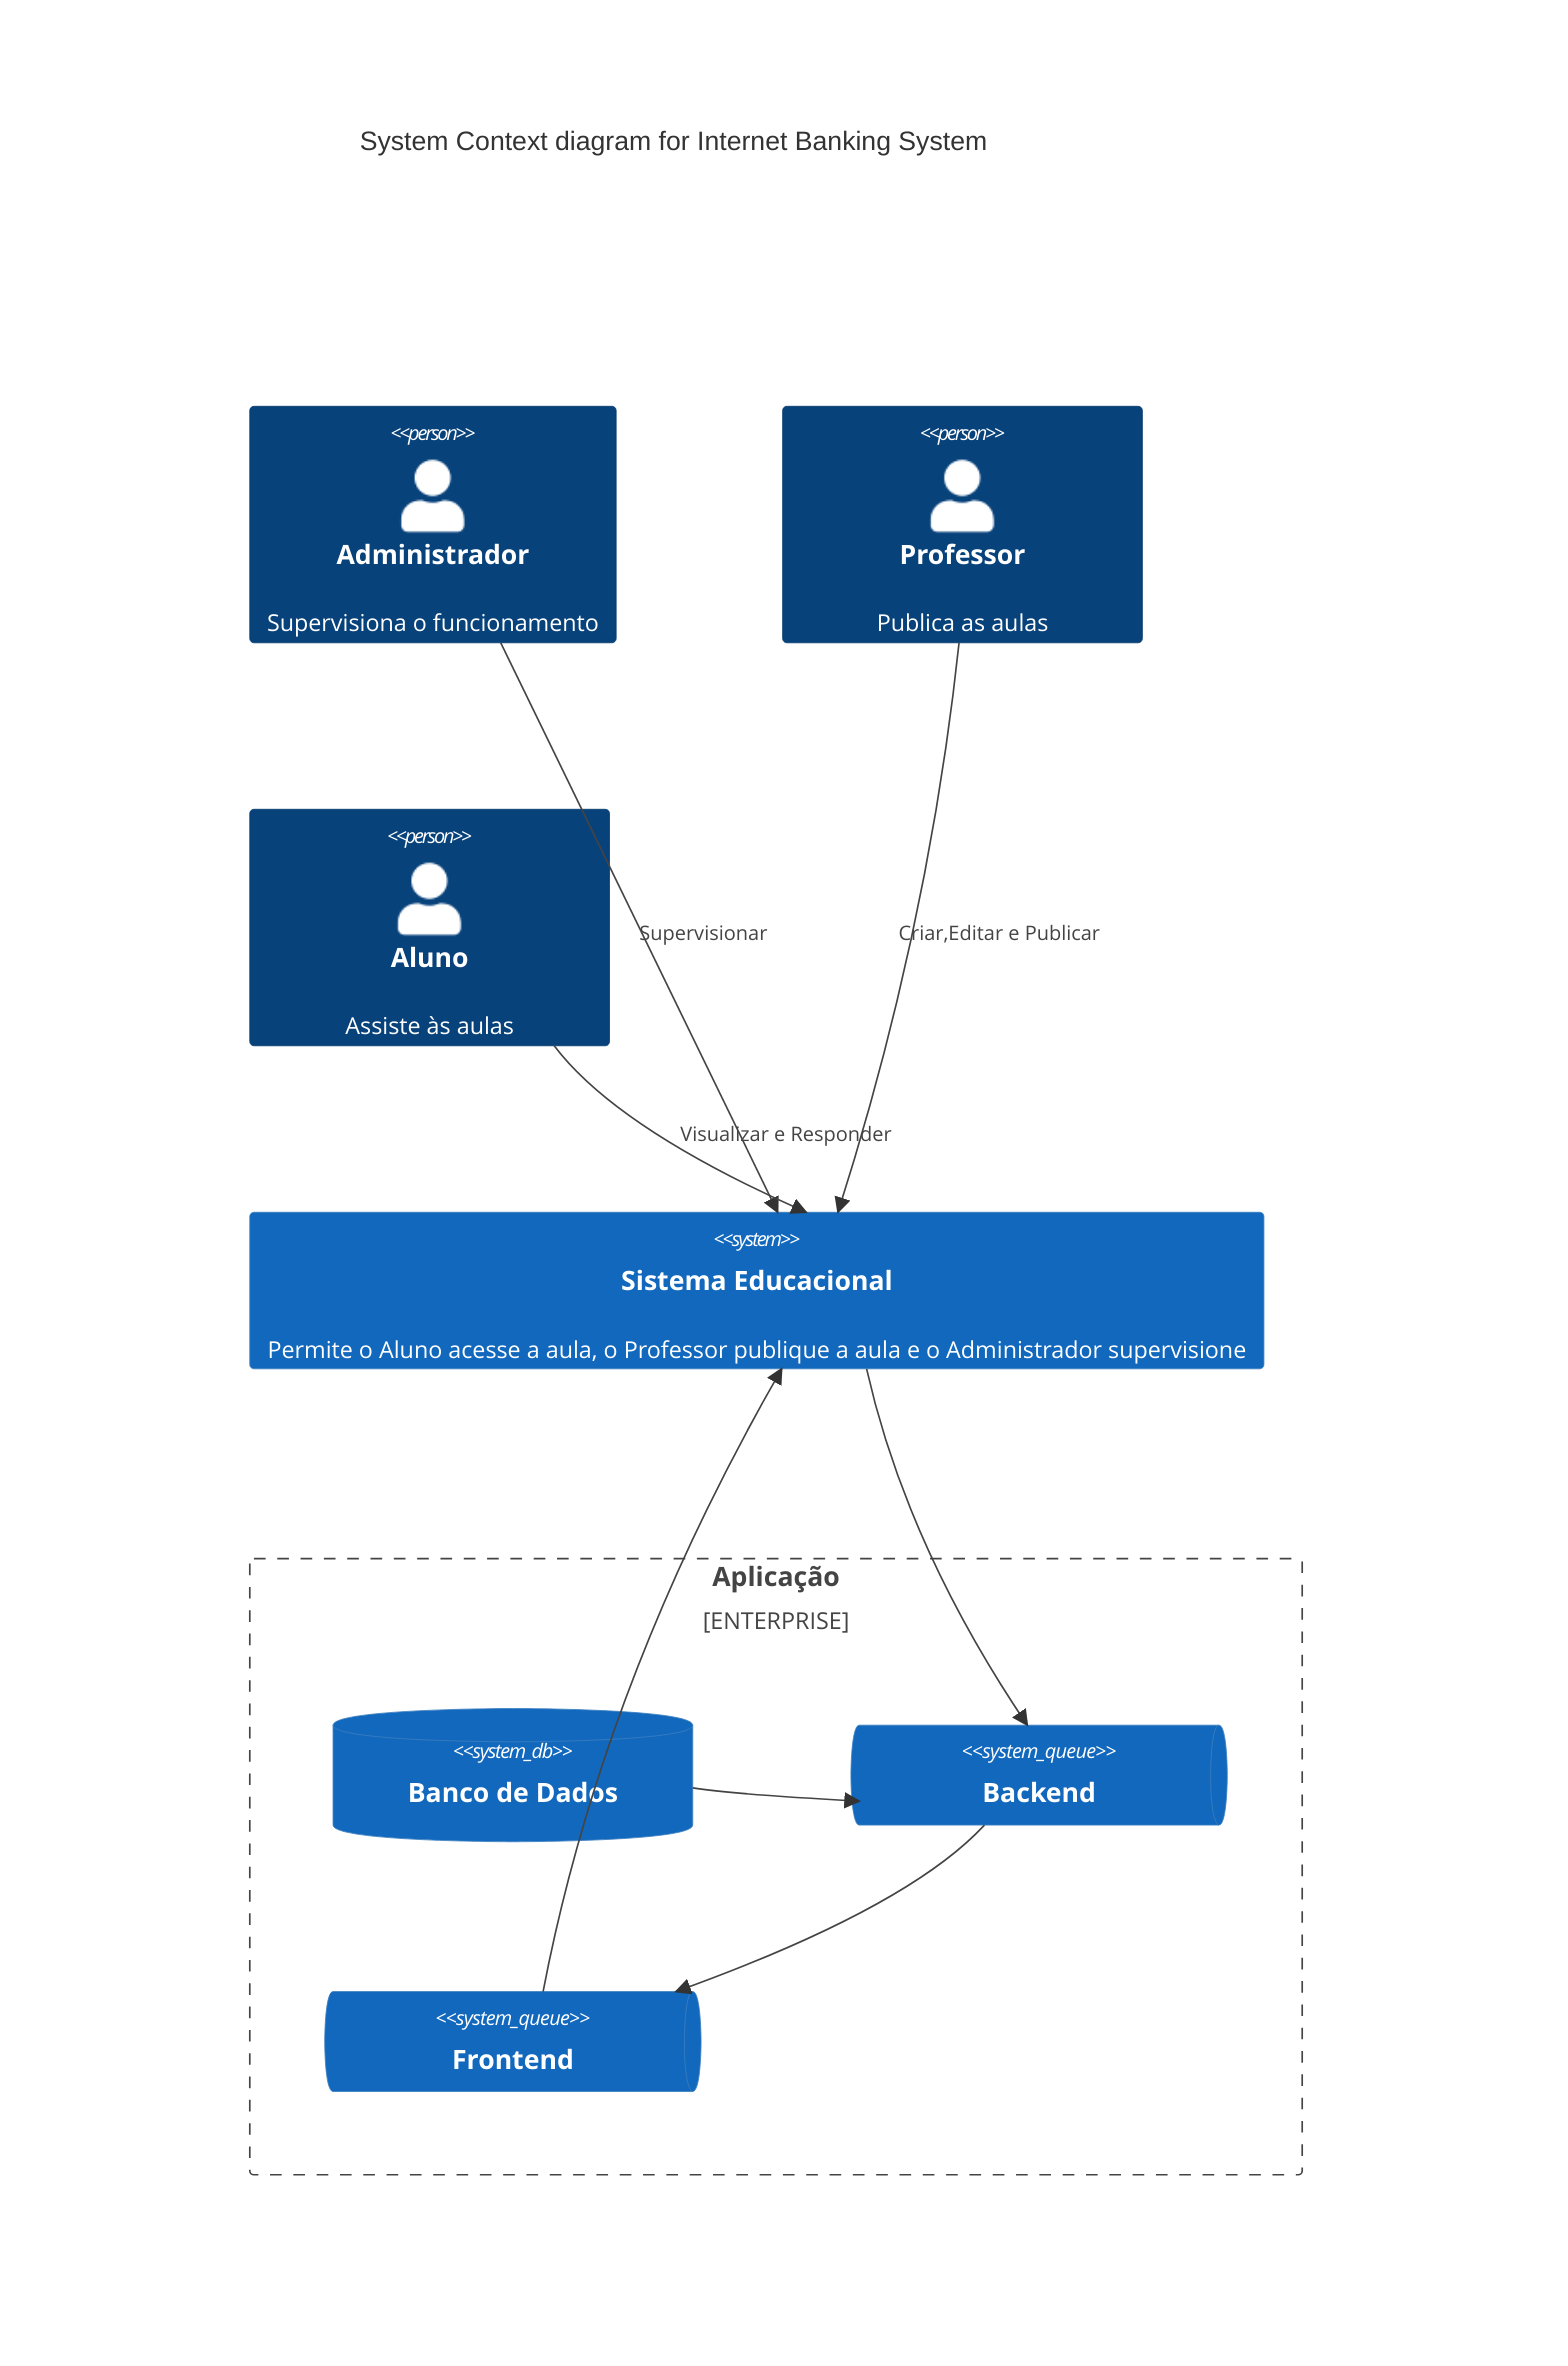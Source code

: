 C4Context
title System Context diagram for Internet Banking System

Person(Administrador, "Administrador", "Supervisiona o funcionamento")
Person(Teacher, "Professor","Publica as aulas")
Person(Student, "Aluno","Assiste às aulas")
System(System, "Sistema Educacional", "Permite o Aluno acesse a aula, o Professor publique a aula e o Administrador supervisione")

Enterprise_Boundary(Application, "Aplicação") {
 SystemDb(Bank, "Banco de Dados", "")
 SystemQueue(Back, "Backend", "")
 SystemQueue(Front, "Frontend", "")
}

Rel(Administrador, System,"Supervisionar")
Rel(Teacher, System,"Criar,Editar e Publicar")
Rel(Student, System,"Visualizar e Responder")
Rel(Bank,Back,"")
Rel(Back,Front,"")
Rel(Front,System,"")
Rel(System,Back,"")